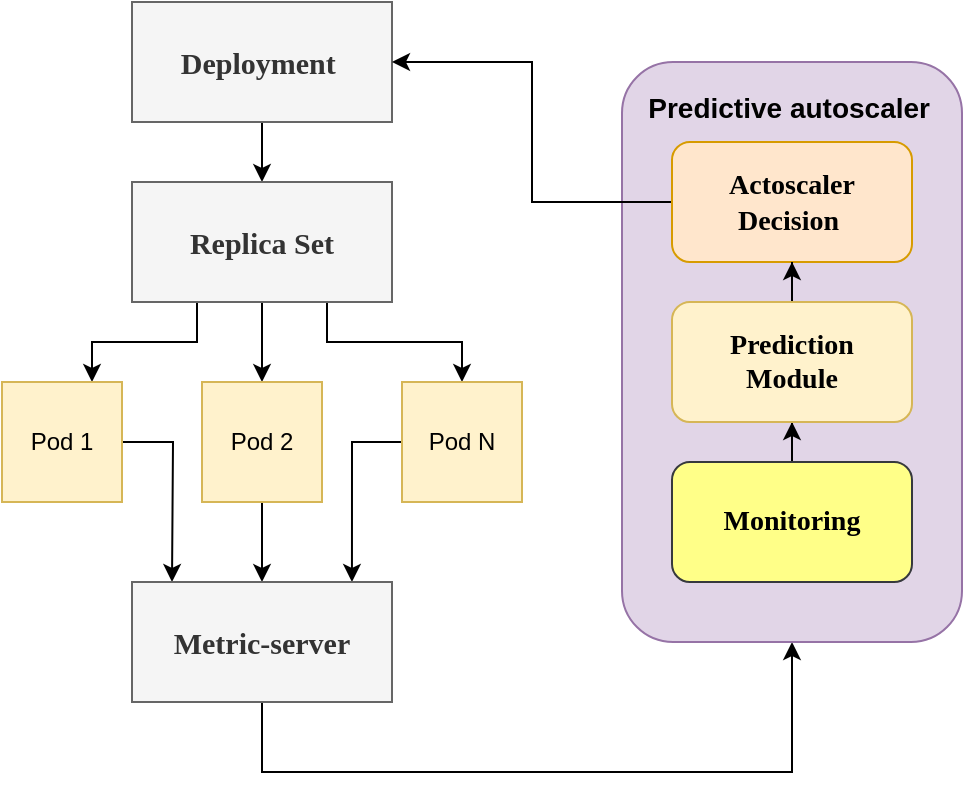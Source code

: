 <mxfile version="21.7.5" type="device">
  <diagram name="Page-1" id="NFD44pWHr1t23GtgztIc">
    <mxGraphModel dx="802" dy="473" grid="1" gridSize="10" guides="1" tooltips="1" connect="1" arrows="1" fold="1" page="1" pageScale="1" pageWidth="850" pageHeight="1100" math="0" shadow="0">
      <root>
        <mxCell id="0" />
        <mxCell id="1" parent="0" />
        <mxCell id="yei12vpz1L70PwnT14gX-9" style="edgeStyle=orthogonalEdgeStyle;rounded=0;orthogonalLoop=1;jettySize=auto;html=1;entryX=0.5;entryY=0;entryDx=0;entryDy=0;" edge="1" parent="1" source="yei12vpz1L70PwnT14gX-3" target="yei12vpz1L70PwnT14gX-4">
          <mxGeometry relative="1" as="geometry" />
        </mxCell>
        <mxCell id="yei12vpz1L70PwnT14gX-3" value="&lt;div style=&quot;&quot;&gt;&lt;b style=&quot;background-color: initial;&quot;&gt;&lt;font style=&quot;font-size: 15px;&quot; face=&quot;Verdana&quot;&gt;Deployment&amp;nbsp;&lt;/font&gt;&lt;/b&gt;&lt;/div&gt;" style="rounded=0;whiteSpace=wrap;html=1;fillColor=#f5f5f5;fontColor=#333333;strokeColor=#666666;align=center;" vertex="1" parent="1">
          <mxGeometry x="180" y="120" width="130" height="60" as="geometry" />
        </mxCell>
        <mxCell id="yei12vpz1L70PwnT14gX-10" style="edgeStyle=orthogonalEdgeStyle;rounded=0;orthogonalLoop=1;jettySize=auto;html=1;exitX=0.5;exitY=1;exitDx=0;exitDy=0;entryX=0.5;entryY=0;entryDx=0;entryDy=0;" edge="1" parent="1" source="yei12vpz1L70PwnT14gX-4" target="yei12vpz1L70PwnT14gX-6">
          <mxGeometry relative="1" as="geometry" />
        </mxCell>
        <mxCell id="yei12vpz1L70PwnT14gX-11" style="edgeStyle=orthogonalEdgeStyle;rounded=0;orthogonalLoop=1;jettySize=auto;html=1;exitX=0.25;exitY=1;exitDx=0;exitDy=0;entryX=0.75;entryY=0;entryDx=0;entryDy=0;" edge="1" parent="1" source="yei12vpz1L70PwnT14gX-4" target="yei12vpz1L70PwnT14gX-5">
          <mxGeometry relative="1" as="geometry" />
        </mxCell>
        <mxCell id="yei12vpz1L70PwnT14gX-12" style="edgeStyle=orthogonalEdgeStyle;rounded=0;orthogonalLoop=1;jettySize=auto;html=1;exitX=0.75;exitY=1;exitDx=0;exitDy=0;entryX=0.5;entryY=0;entryDx=0;entryDy=0;" edge="1" parent="1" source="yei12vpz1L70PwnT14gX-4" target="yei12vpz1L70PwnT14gX-7">
          <mxGeometry relative="1" as="geometry" />
        </mxCell>
        <mxCell id="yei12vpz1L70PwnT14gX-4" value="&lt;font face=&quot;Verdana&quot;&gt;&lt;span style=&quot;font-size: 15px;&quot;&gt;&lt;b&gt;Replica Set&lt;/b&gt;&lt;/span&gt;&lt;/font&gt;" style="rounded=0;whiteSpace=wrap;html=1;fillColor=#f5f5f5;fontColor=#333333;strokeColor=#666666;align=center;" vertex="1" parent="1">
          <mxGeometry x="180" y="210" width="130" height="60" as="geometry" />
        </mxCell>
        <mxCell id="yei12vpz1L70PwnT14gX-17" style="edgeStyle=orthogonalEdgeStyle;rounded=0;orthogonalLoop=1;jettySize=auto;html=1;exitX=1;exitY=0.5;exitDx=0;exitDy=0;" edge="1" parent="1" source="yei12vpz1L70PwnT14gX-5">
          <mxGeometry relative="1" as="geometry">
            <mxPoint x="200" y="410" as="targetPoint" />
            <mxPoint x="200" y="350" as="sourcePoint" />
          </mxGeometry>
        </mxCell>
        <mxCell id="yei12vpz1L70PwnT14gX-5" value="Pod 1" style="whiteSpace=wrap;html=1;aspect=fixed;fillColor=#fff2cc;strokeColor=#d6b656;" vertex="1" parent="1">
          <mxGeometry x="115" y="310" width="60" height="60" as="geometry" />
        </mxCell>
        <mxCell id="yei12vpz1L70PwnT14gX-14" style="edgeStyle=orthogonalEdgeStyle;rounded=0;orthogonalLoop=1;jettySize=auto;html=1;entryX=0.5;entryY=0;entryDx=0;entryDy=0;" edge="1" parent="1" source="yei12vpz1L70PwnT14gX-6" target="yei12vpz1L70PwnT14gX-8">
          <mxGeometry relative="1" as="geometry" />
        </mxCell>
        <mxCell id="yei12vpz1L70PwnT14gX-6" value="Pod 2" style="whiteSpace=wrap;html=1;aspect=fixed;fillColor=#fff2cc;strokeColor=#d6b656;" vertex="1" parent="1">
          <mxGeometry x="215" y="310" width="60" height="60" as="geometry" />
        </mxCell>
        <mxCell id="yei12vpz1L70PwnT14gX-15" style="edgeStyle=orthogonalEdgeStyle;rounded=0;orthogonalLoop=1;jettySize=auto;html=1;entryX=0.846;entryY=0;entryDx=0;entryDy=0;entryPerimeter=0;" edge="1" parent="1" source="yei12vpz1L70PwnT14gX-7" target="yei12vpz1L70PwnT14gX-8">
          <mxGeometry relative="1" as="geometry">
            <mxPoint x="345" y="400" as="targetPoint" />
          </mxGeometry>
        </mxCell>
        <mxCell id="yei12vpz1L70PwnT14gX-7" value="Pod N" style="whiteSpace=wrap;html=1;aspect=fixed;fillColor=#fff2cc;strokeColor=#d6b656;" vertex="1" parent="1">
          <mxGeometry x="315" y="310" width="60" height="60" as="geometry" />
        </mxCell>
        <mxCell id="yei12vpz1L70PwnT14gX-28" style="edgeStyle=orthogonalEdgeStyle;rounded=0;orthogonalLoop=1;jettySize=auto;html=1;entryX=1;entryY=0.5;entryDx=0;entryDy=0;" edge="1" parent="1" source="yei12vpz1L70PwnT14gX-8" target="yei12vpz1L70PwnT14gX-18">
          <mxGeometry relative="1" as="geometry">
            <mxPoint x="260" y="540" as="targetPoint" />
            <Array as="points">
              <mxPoint x="245" y="505" />
              <mxPoint x="510" y="505" />
            </Array>
          </mxGeometry>
        </mxCell>
        <mxCell id="yei12vpz1L70PwnT14gX-8" value="&lt;font face=&quot;Verdana&quot;&gt;&lt;span style=&quot;font-size: 15px;&quot;&gt;&lt;b&gt;Metric-server&lt;/b&gt;&lt;/span&gt;&lt;/font&gt;" style="rounded=0;whiteSpace=wrap;html=1;fillColor=#f5f5f5;fontColor=#333333;strokeColor=#666666;align=center;" vertex="1" parent="1">
          <mxGeometry x="180" y="410" width="130" height="60" as="geometry" />
        </mxCell>
        <mxCell id="yei12vpz1L70PwnT14gX-18" value="" style="rounded=1;whiteSpace=wrap;html=1;direction=south;fillColor=#e1d5e7;strokeColor=#9673a6;" vertex="1" parent="1">
          <mxGeometry x="425" y="150" width="170" height="290" as="geometry" />
        </mxCell>
        <mxCell id="yei12vpz1L70PwnT14gX-25" style="edgeStyle=orthogonalEdgeStyle;rounded=0;orthogonalLoop=1;jettySize=auto;html=1;entryX=0.5;entryY=1;entryDx=0;entryDy=0;" edge="1" parent="1" source="yei12vpz1L70PwnT14gX-19" target="yei12vpz1L70PwnT14gX-24">
          <mxGeometry relative="1" as="geometry" />
        </mxCell>
        <mxCell id="yei12vpz1L70PwnT14gX-19" value="&lt;font face=&quot;Verdana&quot; style=&quot;font-size: 14px;&quot;&gt;&lt;b&gt;Monitoring&lt;/b&gt;&lt;/font&gt;" style="rounded=1;whiteSpace=wrap;html=1;fillColor=#ffff88;strokeColor=#36393d;" vertex="1" parent="1">
          <mxGeometry x="450" y="350" width="120" height="60" as="geometry" />
        </mxCell>
        <mxCell id="yei12vpz1L70PwnT14gX-29" style="edgeStyle=orthogonalEdgeStyle;rounded=0;orthogonalLoop=1;jettySize=auto;html=1;exitX=0;exitY=0.5;exitDx=0;exitDy=0;entryX=1;entryY=0.5;entryDx=0;entryDy=0;" edge="1" parent="1" source="yei12vpz1L70PwnT14gX-21" target="yei12vpz1L70PwnT14gX-3">
          <mxGeometry relative="1" as="geometry" />
        </mxCell>
        <mxCell id="yei12vpz1L70PwnT14gX-21" value="&lt;b style=&quot;font-size: 14px;&quot;&gt;&lt;font face=&quot;Verdana&quot;&gt;Actoscaler &lt;br&gt;Decision&amp;nbsp;&lt;/font&gt;&lt;/b&gt;" style="rounded=1;whiteSpace=wrap;html=1;fillColor=#ffe6cc;strokeColor=#d79b00;" vertex="1" parent="1">
          <mxGeometry x="450" y="190" width="120" height="60" as="geometry" />
        </mxCell>
        <mxCell id="yei12vpz1L70PwnT14gX-23" value="&lt;font style=&quot;font-size: 14px;&quot;&gt;Predictive autoscaler&amp;nbsp;&lt;/font&gt;" style="text;strokeColor=none;fillColor=none;html=1;fontSize=24;fontStyle=1;verticalAlign=middle;align=center;" vertex="1" parent="1">
          <mxGeometry x="460" y="150" width="100" height="40" as="geometry" />
        </mxCell>
        <mxCell id="yei12vpz1L70PwnT14gX-26" style="edgeStyle=orthogonalEdgeStyle;rounded=0;orthogonalLoop=1;jettySize=auto;html=1;entryX=0.5;entryY=1;entryDx=0;entryDy=0;" edge="1" parent="1" source="yei12vpz1L70PwnT14gX-24" target="yei12vpz1L70PwnT14gX-21">
          <mxGeometry relative="1" as="geometry" />
        </mxCell>
        <mxCell id="yei12vpz1L70PwnT14gX-24" value="&lt;b style=&quot;border-color: var(--border-color); color: rgb(0, 0, 0); font-family: Verdana; font-size: 14px; font-style: normal; font-variant-ligatures: normal; font-variant-caps: normal; letter-spacing: normal; orphans: 2; text-align: center; text-indent: 0px; text-transform: none; widows: 2; word-spacing: 0px; -webkit-text-stroke-width: 0px; text-decoration-thickness: initial; text-decoration-style: initial; text-decoration-color: initial;&quot;&gt;Prediction&lt;br style=&quot;border-color: var(--border-color);&quot;&gt;Module&lt;/b&gt;" style="rounded=1;whiteSpace=wrap;html=1;fillColor=#fff2cc;strokeColor=#d6b656;" vertex="1" parent="1">
          <mxGeometry x="450" y="270" width="120" height="60" as="geometry" />
        </mxCell>
      </root>
    </mxGraphModel>
  </diagram>
</mxfile>
